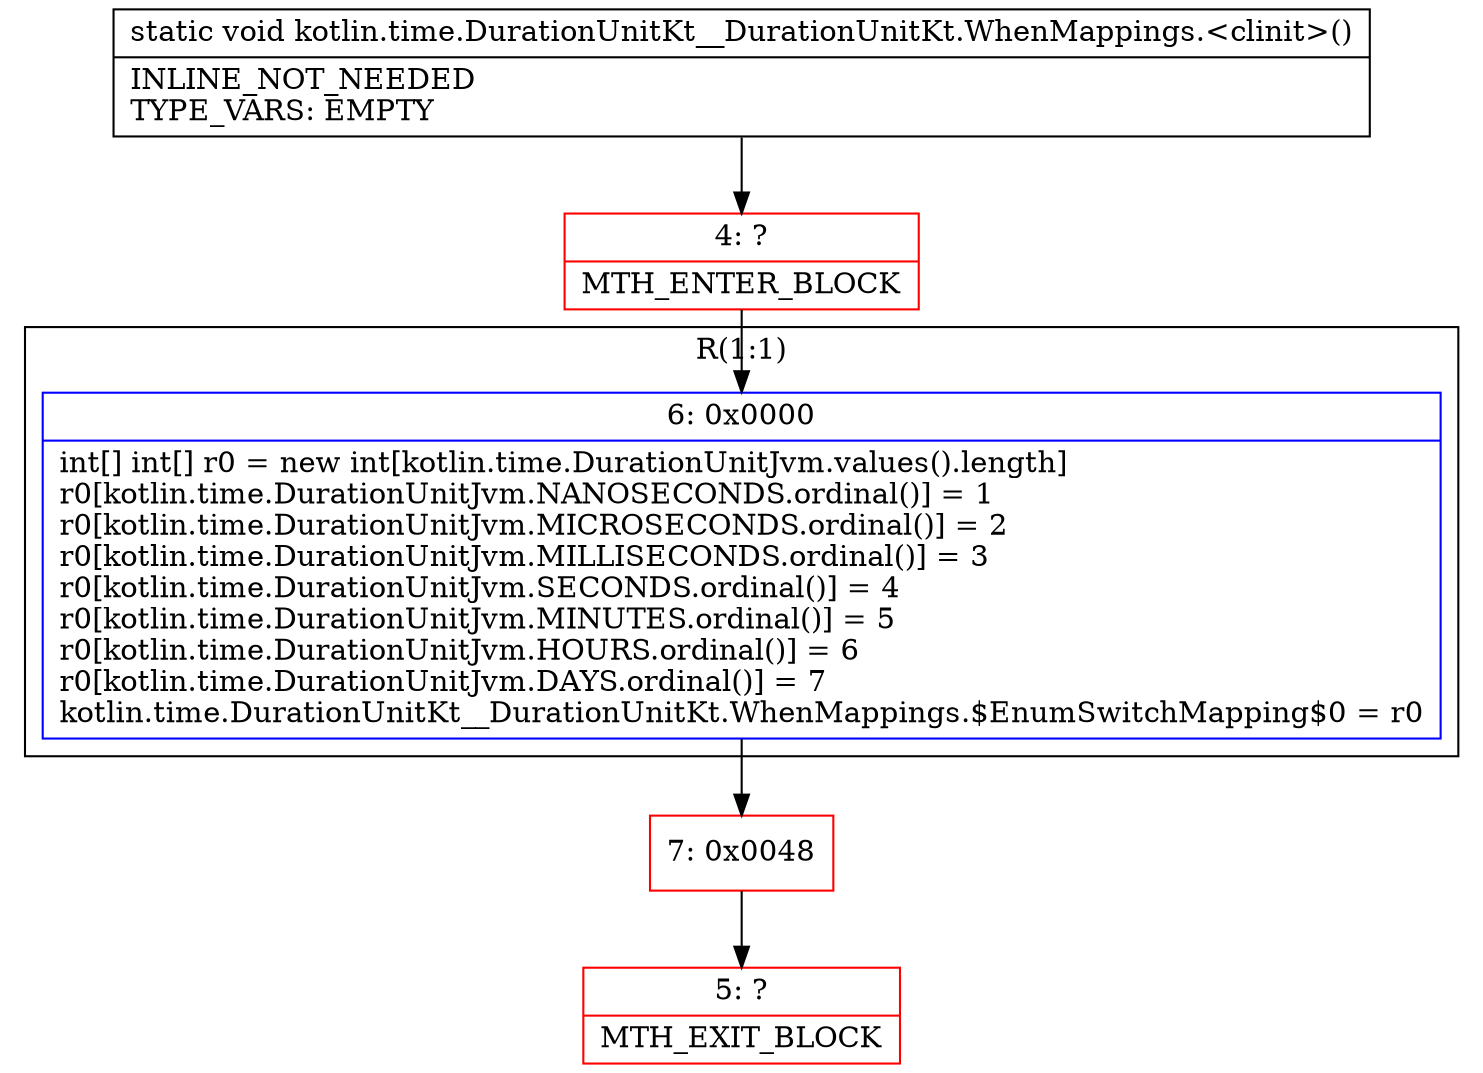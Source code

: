 digraph "CFG forkotlin.time.DurationUnitKt__DurationUnitKt.WhenMappings.\<clinit\>()V" {
subgraph cluster_Region_1729757437 {
label = "R(1:1)";
node [shape=record,color=blue];
Node_6 [shape=record,label="{6\:\ 0x0000|int[] int[] r0 = new int[kotlin.time.DurationUnitJvm.values().length]\lr0[kotlin.time.DurationUnitJvm.NANOSECONDS.ordinal()] = 1\lr0[kotlin.time.DurationUnitJvm.MICROSECONDS.ordinal()] = 2\lr0[kotlin.time.DurationUnitJvm.MILLISECONDS.ordinal()] = 3\lr0[kotlin.time.DurationUnitJvm.SECONDS.ordinal()] = 4\lr0[kotlin.time.DurationUnitJvm.MINUTES.ordinal()] = 5\lr0[kotlin.time.DurationUnitJvm.HOURS.ordinal()] = 6\lr0[kotlin.time.DurationUnitJvm.DAYS.ordinal()] = 7\lkotlin.time.DurationUnitKt__DurationUnitKt.WhenMappings.$EnumSwitchMapping$0 = r0\l}"];
}
Node_4 [shape=record,color=red,label="{4\:\ ?|MTH_ENTER_BLOCK\l}"];
Node_7 [shape=record,color=red,label="{7\:\ 0x0048}"];
Node_5 [shape=record,color=red,label="{5\:\ ?|MTH_EXIT_BLOCK\l}"];
MethodNode[shape=record,label="{static void kotlin.time.DurationUnitKt__DurationUnitKt.WhenMappings.\<clinit\>()  | INLINE_NOT_NEEDED\lTYPE_VARS: EMPTY\l}"];
MethodNode -> Node_4;Node_6 -> Node_7;
Node_4 -> Node_6;
Node_7 -> Node_5;
}

